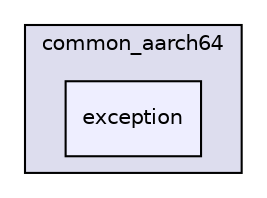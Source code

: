 digraph "D:/Pool/eclipse-workspace_aarch64/newspace/raspiOS/include/arch/common_aarch64/exception" {
  compound=true
  node [ fontsize="10", fontname="Helvetica"];
  edge [ labelfontsize="10", labelfontname="Helvetica"];
  subgraph clusterdir_b769ae817602266205ecc3e3554a24f8 {
    graph [ bgcolor="#ddddee", pencolor="black", label="common_aarch64" fontname="Helvetica", fontsize="10", URL="dir_b769ae817602266205ecc3e3554a24f8.html"]
  dir_27fb854bd0357dccf2446cabd684912f [shape=box, label="exception", style="filled", fillcolor="#eeeeff", pencolor="black", URL="dir_27fb854bd0357dccf2446cabd684912f.html"];
  }
}
